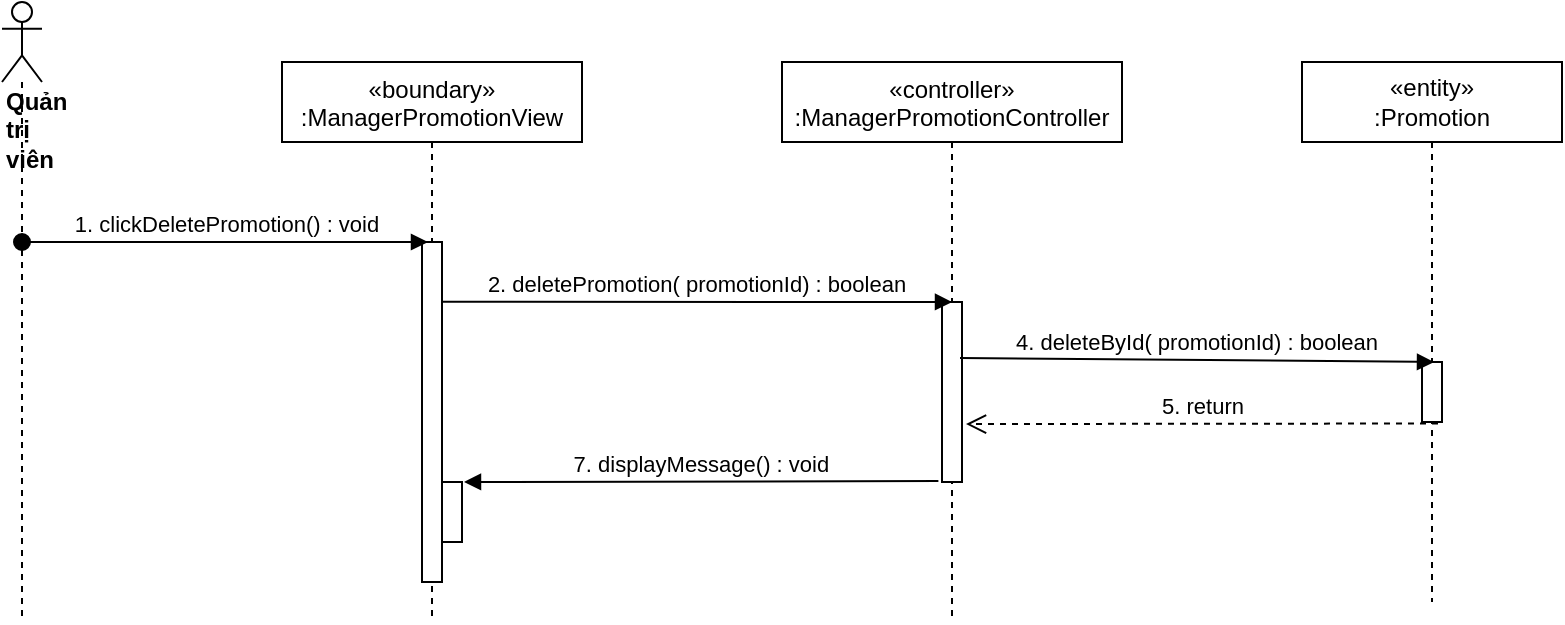 <mxfile version="14.7.0" type="device"><diagram id="kgpKYQtTHZ0yAKxKKP6v" name="Page-1"><mxGraphModel dx="1108" dy="425" grid="1" gridSize="10" guides="1" tooltips="1" connect="1" arrows="1" fold="1" page="1" pageScale="1" pageWidth="850" pageHeight="1100" math="0" shadow="0"><root><mxCell id="0"/><mxCell id="1" parent="0"/><mxCell id="t5bedrNZscvMHfTXMLGb-1" value="«boundary»&#10;:ManagerPromotionView" style="shape=umlLifeline;perimeter=lifelinePerimeter;container=1;collapsible=0;recursiveResize=0;rounded=0;shadow=0;strokeWidth=1;" parent="1" vertex="1"><mxGeometry x="190" y="80" width="150" height="280" as="geometry"/></mxCell><mxCell id="t5bedrNZscvMHfTXMLGb-2" value="" style="html=1;points=[];perimeter=orthogonalPerimeter;" parent="t5bedrNZscvMHfTXMLGb-1" vertex="1"><mxGeometry x="70" y="90" width="10" height="170" as="geometry"/></mxCell><mxCell id="t5bedrNZscvMHfTXMLGb-3" value="«controller»&#10;:ManagerPromotionController" style="shape=umlLifeline;perimeter=lifelinePerimeter;container=1;collapsible=0;recursiveResize=0;rounded=0;shadow=0;strokeWidth=1;size=40;" parent="1" vertex="1"><mxGeometry x="440" y="80" width="170" height="280" as="geometry"/></mxCell><mxCell id="t5bedrNZscvMHfTXMLGb-4" value="" style="points=[];perimeter=orthogonalPerimeter;rounded=0;shadow=0;strokeWidth=1;" parent="t5bedrNZscvMHfTXMLGb-3" vertex="1"><mxGeometry x="80" y="120" width="10" height="90" as="geometry"/></mxCell><mxCell id="t5bedrNZscvMHfTXMLGb-5" value="&lt;div&gt;&lt;b&gt;Quản trị viên&lt;/b&gt;&lt;/div&gt;" style="shape=umlLifeline;participant=umlActor;perimeter=lifelinePerimeter;whiteSpace=wrap;html=1;container=1;collapsible=0;recursiveResize=0;verticalAlign=top;spacingTop=36;outlineConnect=0;align=left;" parent="1" vertex="1"><mxGeometry x="50" y="50" width="20" height="310" as="geometry"/></mxCell><mxCell id="t5bedrNZscvMHfTXMLGb-8" value="1. clickDeletePromotion() : void" style="html=1;verticalAlign=bottom;startArrow=oval;startFill=1;endArrow=block;startSize=8;entryX=0.3;entryY=0;entryDx=0;entryDy=0;entryPerimeter=0;" parent="1" source="t5bedrNZscvMHfTXMLGb-5" target="t5bedrNZscvMHfTXMLGb-2" edge="1"><mxGeometry width="60" relative="1" as="geometry"><mxPoint x="400" y="230" as="sourcePoint"/><mxPoint x="283" y="160" as="targetPoint"/></mxGeometry></mxCell><mxCell id="t5bedrNZscvMHfTXMLGb-9" value="2. deletePromotion( promotionId) : boolean" style="html=1;verticalAlign=bottom;endArrow=block;entryX=0.5;entryY=0;entryDx=0;entryDy=0;entryPerimeter=0;exitX=1;exitY=0.176;exitDx=0;exitDy=0;exitPerimeter=0;" parent="1" source="t5bedrNZscvMHfTXMLGb-2" target="t5bedrNZscvMHfTXMLGb-4" edge="1"><mxGeometry width="80" relative="1" as="geometry"><mxPoint x="298.0" y="370" as="sourcePoint"/><mxPoint x="470" y="330" as="targetPoint"/></mxGeometry></mxCell><mxCell id="t5bedrNZscvMHfTXMLGb-10" value="&lt;span&gt;«entity»&lt;br&gt;&lt;/span&gt;:Promotion" style="shape=umlLifeline;perimeter=lifelinePerimeter;whiteSpace=wrap;html=1;container=1;collapsible=0;recursiveResize=0;outlineConnect=0;" parent="1" vertex="1"><mxGeometry x="700" y="80" width="130" height="270" as="geometry"/></mxCell><mxCell id="t5bedrNZscvMHfTXMLGb-11" value="" style="points=[];perimeter=orthogonalPerimeter;rounded=0;shadow=0;strokeWidth=1;" parent="t5bedrNZscvMHfTXMLGb-10" vertex="1"><mxGeometry x="60" y="150" width="10" height="30" as="geometry"/></mxCell><mxCell id="t5bedrNZscvMHfTXMLGb-14" value="4. deleteById( promotionId) : boolean" style="html=1;verticalAlign=bottom;endArrow=block;entryX=0.6;entryY=0;entryDx=0;entryDy=0;entryPerimeter=0;exitX=0.9;exitY=0.311;exitDx=0;exitDy=0;exitPerimeter=0;" parent="1" source="t5bedrNZscvMHfTXMLGb-4" target="t5bedrNZscvMHfTXMLGb-11" edge="1"><mxGeometry width="80" relative="1" as="geometry"><mxPoint x="752" y="242" as="sourcePoint"/><mxPoint x="840" y="430" as="targetPoint"/></mxGeometry></mxCell><mxCell id="t5bedrNZscvMHfTXMLGb-15" value="5. return" style="html=1;verticalAlign=bottom;endArrow=open;dashed=1;endSize=8;exitX=0.8;exitY=1.025;exitDx=0;exitDy=0;exitPerimeter=0;entryX=1.2;entryY=0.678;entryDx=0;entryDy=0;entryPerimeter=0;" parent="1" source="t5bedrNZscvMHfTXMLGb-11" target="t5bedrNZscvMHfTXMLGb-4" edge="1"><mxGeometry relative="1" as="geometry"><mxPoint x="840" y="430" as="sourcePoint"/><mxPoint x="750" y="273.25" as="targetPoint"/></mxGeometry></mxCell><mxCell id="t5bedrNZscvMHfTXMLGb-16" value="7. displayMessage() : void" style="verticalAlign=bottom;endArrow=block;shadow=0;strokeWidth=1;exitX=-0.18;exitY=0.995;exitDx=0;exitDy=0;exitPerimeter=0;entryX=1.1;entryY=0;entryDx=0;entryDy=0;entryPerimeter=0;" parent="1" source="t5bedrNZscvMHfTXMLGb-4" target="WWTgYGugmv8YeWs8Y3iK-2" edge="1"><mxGeometry relative="1" as="geometry"><mxPoint x="530" y="532" as="sourcePoint"/><mxPoint x="270" y="320" as="targetPoint"/></mxGeometry></mxCell><mxCell id="WWTgYGugmv8YeWs8Y3iK-2" value="" style="html=1;points=[];perimeter=orthogonalPerimeter;" parent="1" vertex="1"><mxGeometry x="270" y="290" width="10" height="30" as="geometry"/></mxCell></root></mxGraphModel></diagram></mxfile>